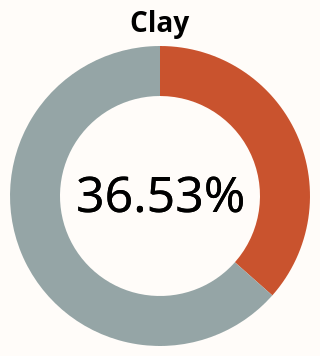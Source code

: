 {
  "$schema": "https://vega.github.io/schema/vega-lite/v5.json",
  "width": 150,
  "height": 150,
  "config": {
    "view": {
      "stroke": null
    }
  },
  "title": {
    "text": "Clay",
    "fontSize": 14
  },
  "data": {
    "values": [
      {
        "Surface": "Clay",
        "Percentage": "0.3653"
      },
      {
        "Surface": "Other",
        "Percentage": "0.6347"
      }
    ]
  },
  "layer": [
    {
      "mark": {
        "type": "arc",
        "innerRadius": 50
      }
    },
    {
      "mark": {
        "type": "text",
        "text": "36.53%",
        "fontSize": 25
      },
      "encoding": {
        "color": {
          "value": "black"
        }
      }
    }
  ],
  "encoding": {
    "theta": {
      "field": "Percentage",
      "type": "quantitative"
    },
    "color": {
      "field": "Surface",
      "type": "nominal",
      "legend": null,
      "scale": {
        "domain": [
          "Clay",
          "Other"
        ],
        "range": [
          "#c9532e",
          "#95A5A6"
        ]
      }
    },
    "tooltip": [
      {
        "field": "Surface",
        "type": "nominal"
      },
      {
        "field": "Percentage",
        "type": "quantitative",
        "title": "Percentage of games played on this surface",
        "format": ".2%"
      }
    ]
  },
  "background": "#fffcf9"
}